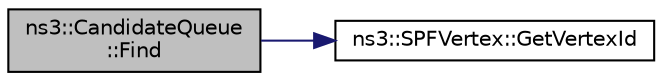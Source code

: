 digraph "ns3::CandidateQueue::Find"
{
 // LATEX_PDF_SIZE
  edge [fontname="Helvetica",fontsize="10",labelfontname="Helvetica",labelfontsize="10"];
  node [fontname="Helvetica",fontsize="10",shape=record];
  rankdir="LR";
  Node1 [label="ns3::CandidateQueue\l::Find",height=0.2,width=0.4,color="black", fillcolor="grey75", style="filled", fontcolor="black",tooltip="Searches the Candidate Queue for a Shortest Path First Vertex pointer that points to a vertex having ..."];
  Node1 -> Node2 [color="midnightblue",fontsize="10",style="solid",fontname="Helvetica"];
  Node2 [label="ns3::SPFVertex::GetVertexId",height=0.2,width=0.4,color="black", fillcolor="white", style="filled",URL="$classns3_1_1_s_p_f_vertex.html#aee273fe68ca8969878e0d23b24f7bfd3",tooltip="Get the Vertex ID field of a SPFVertex object."];
}
